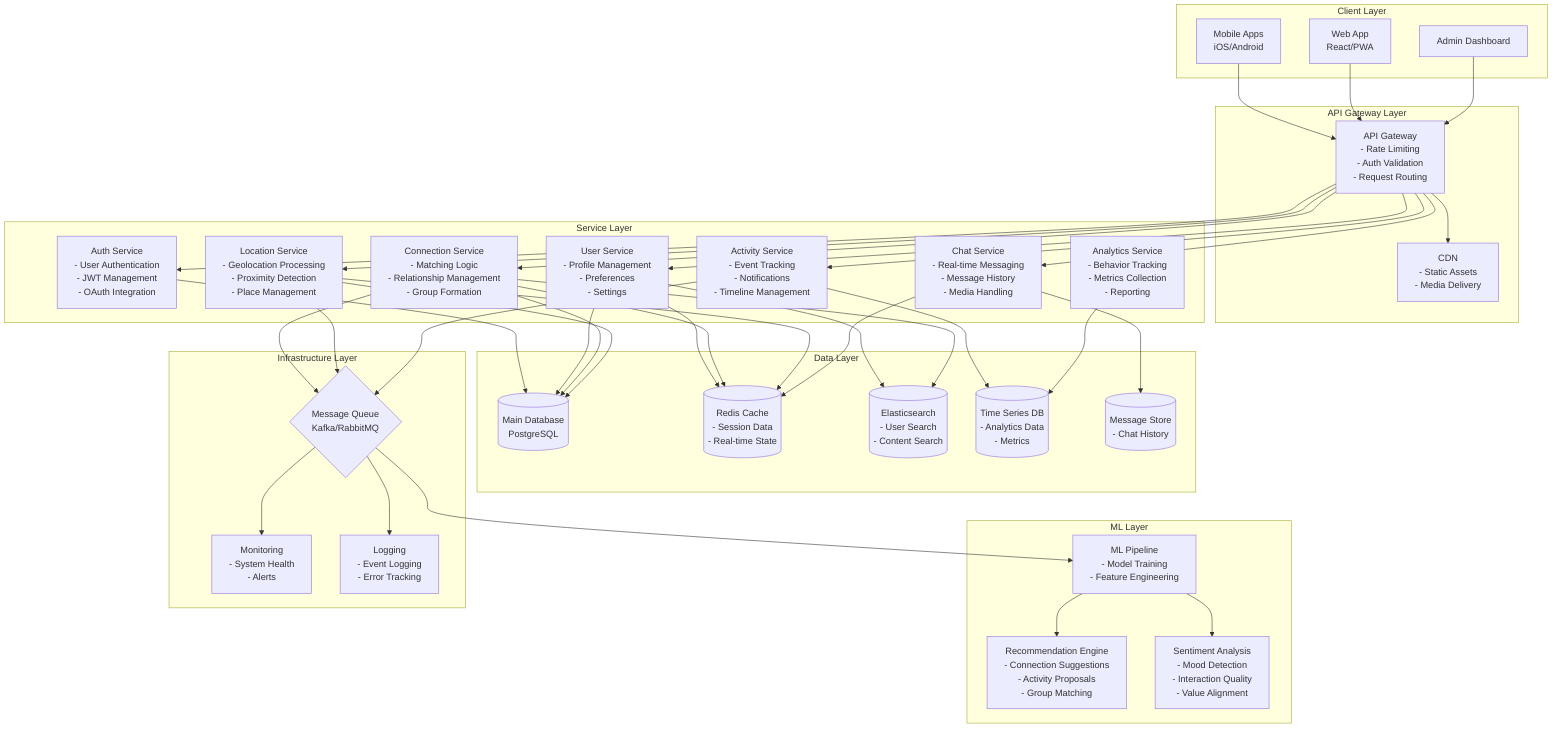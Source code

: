 flowchart TD
    subgraph "Client Layer"
        Mobile["Mobile Apps
        iOS/Android"]
        Web["Web App
        React/PWA"]
        Admin["Admin Dashboard"]
    end

    subgraph "API Gateway Layer"
        Gateway["API Gateway
        - Rate Limiting
        - Auth Validation
        - Request Routing"]
        CDN["CDN
        - Static Assets
        - Media Delivery"]
    end

    subgraph "Service Layer"
        Auth["Auth Service
        - User Authentication
        - JWT Management
        - OAuth Integration"]
        
        User["User Service
        - Profile Management
        - Preferences
        - Settings"]
        
        Connection["Connection Service
        - Matching Logic
        - Relationship Management
        - Group Formation"]
        
        Location["Location Service
        - Geolocation Processing
        - Proximity Detection
        - Place Management"]
        
        Chat["Chat Service
        - Real-time Messaging
        - Message History
        - Media Handling"]
        
        Activity["Activity Service
        - Event Tracking
        - Notifications
        - Timeline Management"]
        
        Analytics["Analytics Service
        - Behavior Tracking
        - Metrics Collection
        - Reporting"]
    end

    subgraph "ML Layer"
        MLPipeline["ML Pipeline
        - Model Training
        - Feature Engineering"]
        
        Recommendation["Recommendation Engine
        - Connection Suggestions
        - Activity Proposals
        - Group Matching"]
        
        Sentiment["Sentiment Analysis
        - Mood Detection
        - Interaction Quality
        - Value Alignment"]
    end

    subgraph "Data Layer"
        MainDB[(Main Database
        PostgreSQL)]
        
        Cache[(Redis Cache
        - Session Data
        - Real-time State)]
        
        Search[(Elasticsearch
        - User Search
        - Content Search)]
        
        TimeseriesDB[(Time Series DB
        - Analytics Data
        - Metrics)]
        
        MessageStore[(Message Store
        - Chat History)]
    end

    subgraph "Infrastructure Layer"
        Queue{"Message Queue
        Kafka/RabbitMQ"}
        
        Monitor["Monitoring
        - System Health
        - Alerts"]
        
        Logger["Logging
        - Event Logging
        - Error Tracking"]
    end

    Mobile --> Gateway
    Web --> Gateway
    Admin --> Gateway
    Gateway --> CDN
    
    Gateway --> Auth
    Gateway --> User
    Gateway --> Connection
    Gateway --> Location
    Gateway --> Chat
    Gateway --> Activity
    
    Connection --> Queue
    Location --> Queue
    Activity --> Queue
    
    Queue --> MLPipeline
    MLPipeline --> Recommendation
    MLPipeline --> Sentiment
    
    Auth --> MainDB
    User --> MainDB
    Connection --> MainDB
    Location --> MainDB
    Chat --> MessageStore
    Activity --> TimeseriesDB
    
    User --> Cache
    Connection --> Cache
    Location --> Cache
    Chat --> Cache
    
    User --> Search
    Connection --> Search
    
    Analytics --> TimeseriesDB
    
    Queue --> Logger
    Queue --> Monitor